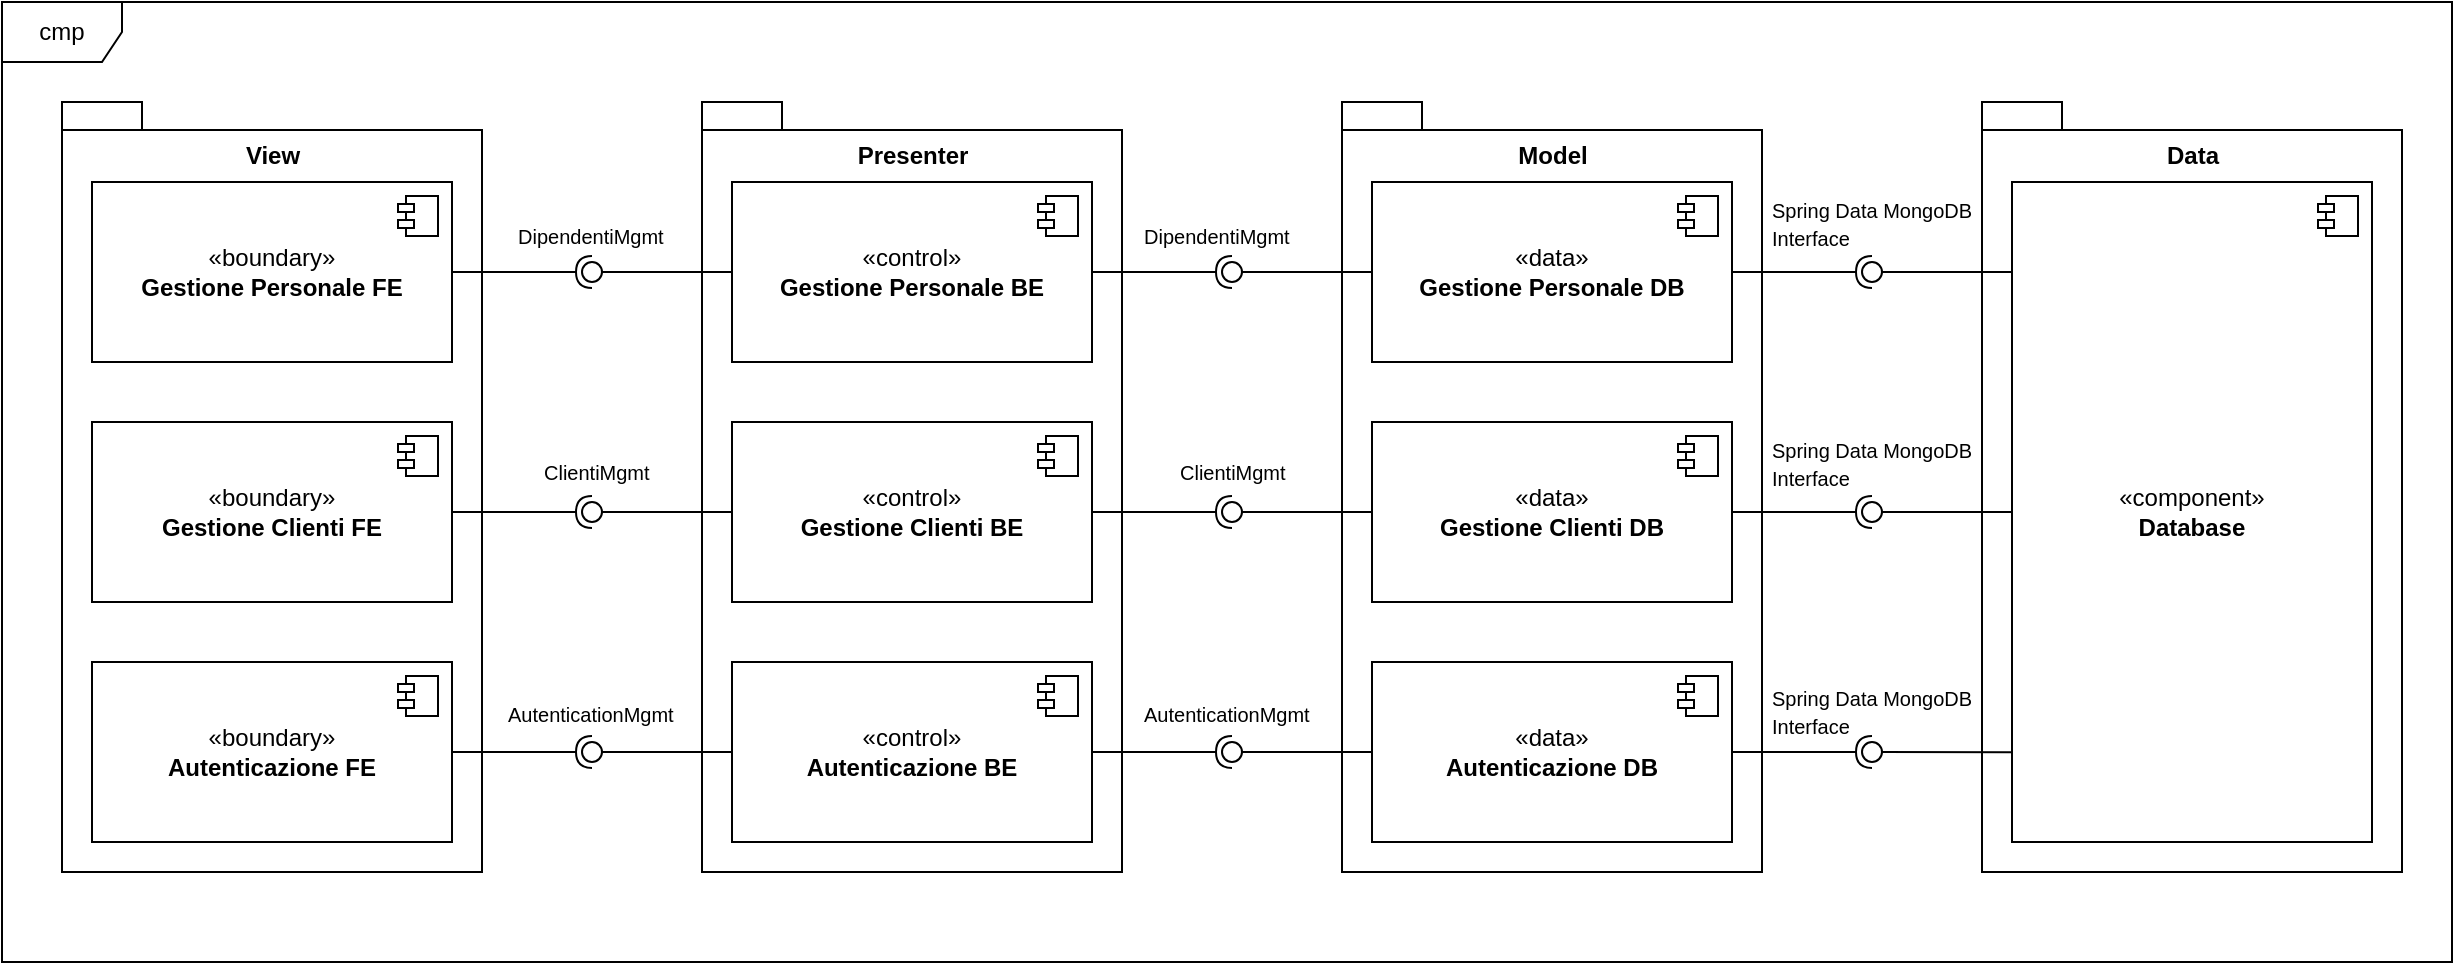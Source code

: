 <mxfile version="21.3.6" type="github">
  <diagram name="Pagina-1" id="lDi1VzPB_kH_Ddmma1Xz">
    <mxGraphModel dx="1781" dy="544" grid="1" gridSize="10" guides="1" tooltips="1" connect="1" arrows="1" fold="1" page="1" pageScale="1" pageWidth="827" pageHeight="1169" math="0" shadow="0">
      <root>
        <mxCell id="0" />
        <mxCell id="1" parent="0" />
        <mxCell id="FhLRkZk7MeBzpykhbY_E-71" value="package" style="shape=folder;fontStyle=1;spacingTop=10;tabWidth=40;tabHeight=14;tabPosition=left;html=1;whiteSpace=wrap;" parent="1" vertex="1">
          <mxGeometry x="665" y="760" width="210" height="385" as="geometry" />
        </mxCell>
        <mxCell id="FhLRkZk7MeBzpykhbY_E-72" value="package" style="shape=folder;fontStyle=1;spacingTop=10;tabWidth=40;tabHeight=14;tabPosition=left;html=1;whiteSpace=wrap;" parent="1" vertex="1">
          <mxGeometry x="985" y="760" width="210" height="385" as="geometry" />
        </mxCell>
        <mxCell id="FhLRkZk7MeBzpykhbY_E-70" value="package" style="shape=folder;fontStyle=1;spacingTop=10;tabWidth=40;tabHeight=14;tabPosition=left;html=1;whiteSpace=wrap;" parent="1" vertex="1">
          <mxGeometry x="345" y="760" width="210" height="385" as="geometry" />
        </mxCell>
        <mxCell id="FhLRkZk7MeBzpykhbY_E-66" value="package" style="shape=folder;fontStyle=1;spacingTop=10;tabWidth=40;tabHeight=14;tabPosition=left;html=1;whiteSpace=wrap;" parent="1" vertex="1">
          <mxGeometry x="25" y="760" width="210" height="385" as="geometry" />
        </mxCell>
        <mxCell id="FhLRkZk7MeBzpykhbY_E-5" value="«boundary»&lt;br&gt;&lt;b&gt;Gestione Personale FE&lt;/b&gt;" style="html=1;dropTarget=0;whiteSpace=wrap;" parent="1" vertex="1">
          <mxGeometry x="40" y="800" width="180" height="90" as="geometry" />
        </mxCell>
        <mxCell id="FhLRkZk7MeBzpykhbY_E-6" value="" style="shape=module;jettyWidth=8;jettyHeight=4;" parent="FhLRkZk7MeBzpykhbY_E-5" vertex="1">
          <mxGeometry x="1" width="20" height="20" relative="1" as="geometry">
            <mxPoint x="-27" y="7" as="offset" />
          </mxGeometry>
        </mxCell>
        <mxCell id="FhLRkZk7MeBzpykhbY_E-8" value="«boundary»&lt;br&gt;&lt;b&gt;Gestione Clienti FE&lt;/b&gt;" style="html=1;dropTarget=0;whiteSpace=wrap;" parent="1" vertex="1">
          <mxGeometry x="40" y="920" width="180" height="90" as="geometry" />
        </mxCell>
        <mxCell id="FhLRkZk7MeBzpykhbY_E-9" value="" style="shape=module;jettyWidth=8;jettyHeight=4;" parent="FhLRkZk7MeBzpykhbY_E-8" vertex="1">
          <mxGeometry x="1" width="20" height="20" relative="1" as="geometry">
            <mxPoint x="-27" y="7" as="offset" />
          </mxGeometry>
        </mxCell>
        <mxCell id="FhLRkZk7MeBzpykhbY_E-10" value="«boundary»&lt;br&gt;&lt;b&gt;Autenticazione FE&lt;/b&gt;" style="html=1;dropTarget=0;whiteSpace=wrap;" parent="1" vertex="1">
          <mxGeometry x="40" y="1040" width="180" height="90" as="geometry" />
        </mxCell>
        <mxCell id="FhLRkZk7MeBzpykhbY_E-11" value="" style="shape=module;jettyWidth=8;jettyHeight=4;" parent="FhLRkZk7MeBzpykhbY_E-10" vertex="1">
          <mxGeometry x="1" width="20" height="20" relative="1" as="geometry">
            <mxPoint x="-27" y="7" as="offset" />
          </mxGeometry>
        </mxCell>
        <mxCell id="FhLRkZk7MeBzpykhbY_E-12" value="«control»&lt;br&gt;&lt;b&gt;Gestione Personale BE&lt;/b&gt;" style="html=1;dropTarget=0;whiteSpace=wrap;" parent="1" vertex="1">
          <mxGeometry x="360" y="800" width="180" height="90" as="geometry" />
        </mxCell>
        <mxCell id="FhLRkZk7MeBzpykhbY_E-13" value="" style="shape=module;jettyWidth=8;jettyHeight=4;" parent="FhLRkZk7MeBzpykhbY_E-12" vertex="1">
          <mxGeometry x="1" width="20" height="20" relative="1" as="geometry">
            <mxPoint x="-27" y="7" as="offset" />
          </mxGeometry>
        </mxCell>
        <mxCell id="FhLRkZk7MeBzpykhbY_E-14" value="«control»&lt;br&gt;&lt;b&gt;Gestione Clienti BE&lt;/b&gt;" style="html=1;dropTarget=0;whiteSpace=wrap;" parent="1" vertex="1">
          <mxGeometry x="360" y="920" width="180" height="90" as="geometry" />
        </mxCell>
        <mxCell id="FhLRkZk7MeBzpykhbY_E-15" value="" style="shape=module;jettyWidth=8;jettyHeight=4;" parent="FhLRkZk7MeBzpykhbY_E-14" vertex="1">
          <mxGeometry x="1" width="20" height="20" relative="1" as="geometry">
            <mxPoint x="-27" y="7" as="offset" />
          </mxGeometry>
        </mxCell>
        <mxCell id="FhLRkZk7MeBzpykhbY_E-16" value="«control»&lt;br&gt;&lt;b&gt;Autenticazione BE&lt;/b&gt;" style="html=1;dropTarget=0;whiteSpace=wrap;" parent="1" vertex="1">
          <mxGeometry x="360" y="1040" width="180" height="90" as="geometry" />
        </mxCell>
        <mxCell id="FhLRkZk7MeBzpykhbY_E-17" value="" style="shape=module;jettyWidth=8;jettyHeight=4;" parent="FhLRkZk7MeBzpykhbY_E-16" vertex="1">
          <mxGeometry x="1" width="20" height="20" relative="1" as="geometry">
            <mxPoint x="-27" y="7" as="offset" />
          </mxGeometry>
        </mxCell>
        <mxCell id="FhLRkZk7MeBzpykhbY_E-18" value="«data»&lt;br&gt;&lt;b&gt;Gestione Personale DB&lt;/b&gt;" style="html=1;dropTarget=0;whiteSpace=wrap;" parent="1" vertex="1">
          <mxGeometry x="680" y="800" width="180" height="90" as="geometry" />
        </mxCell>
        <mxCell id="FhLRkZk7MeBzpykhbY_E-19" value="" style="shape=module;jettyWidth=8;jettyHeight=4;" parent="FhLRkZk7MeBzpykhbY_E-18" vertex="1">
          <mxGeometry x="1" width="20" height="20" relative="1" as="geometry">
            <mxPoint x="-27" y="7" as="offset" />
          </mxGeometry>
        </mxCell>
        <mxCell id="FhLRkZk7MeBzpykhbY_E-20" value="«data»&lt;br&gt;&lt;b&gt;Gestione Clienti DB&lt;/b&gt;" style="html=1;dropTarget=0;whiteSpace=wrap;" parent="1" vertex="1">
          <mxGeometry x="680" y="920" width="180" height="90" as="geometry" />
        </mxCell>
        <mxCell id="FhLRkZk7MeBzpykhbY_E-21" value="" style="shape=module;jettyWidth=8;jettyHeight=4;" parent="FhLRkZk7MeBzpykhbY_E-20" vertex="1">
          <mxGeometry x="1" width="20" height="20" relative="1" as="geometry">
            <mxPoint x="-27" y="7" as="offset" />
          </mxGeometry>
        </mxCell>
        <mxCell id="FhLRkZk7MeBzpykhbY_E-22" value="«data»&lt;br&gt;&lt;b&gt;Autenticazione DB&lt;/b&gt;" style="html=1;dropTarget=0;whiteSpace=wrap;" parent="1" vertex="1">
          <mxGeometry x="680" y="1040" width="180" height="90" as="geometry" />
        </mxCell>
        <mxCell id="FhLRkZk7MeBzpykhbY_E-23" value="" style="shape=module;jettyWidth=8;jettyHeight=4;" parent="FhLRkZk7MeBzpykhbY_E-22" vertex="1">
          <mxGeometry x="1" width="20" height="20" relative="1" as="geometry">
            <mxPoint x="-27" y="7" as="offset" />
          </mxGeometry>
        </mxCell>
        <mxCell id="FhLRkZk7MeBzpykhbY_E-24" value="" style="rounded=0;orthogonalLoop=1;jettySize=auto;html=1;endArrow=none;endFill=0;sketch=0;sourcePerimeterSpacing=0;targetPerimeterSpacing=0;exitX=0;exitY=0.5;exitDx=0;exitDy=0;" parent="1" source="FhLRkZk7MeBzpykhbY_E-12" target="FhLRkZk7MeBzpykhbY_E-26" edge="1">
          <mxGeometry relative="1" as="geometry">
            <mxPoint x="330" y="835" as="sourcePoint" />
          </mxGeometry>
        </mxCell>
        <mxCell id="FhLRkZk7MeBzpykhbY_E-25" value="" style="rounded=0;orthogonalLoop=1;jettySize=auto;html=1;endArrow=halfCircle;endFill=0;entryX=0.5;entryY=0.5;endSize=6;strokeWidth=1;sketch=0;entryDx=0;entryDy=0;exitX=1;exitY=0.5;exitDx=0;exitDy=0;" parent="1" source="FhLRkZk7MeBzpykhbY_E-5" target="FhLRkZk7MeBzpykhbY_E-26" edge="1">
          <mxGeometry relative="1" as="geometry">
            <mxPoint x="240" y="835" as="sourcePoint" />
          </mxGeometry>
        </mxCell>
        <mxCell id="FhLRkZk7MeBzpykhbY_E-26" value="" style="ellipse;whiteSpace=wrap;html=1;align=center;aspect=fixed;resizable=0;points=[];outlineConnect=0;sketch=0;" parent="1" vertex="1">
          <mxGeometry x="285" y="840" width="10" height="10" as="geometry" />
        </mxCell>
        <mxCell id="FhLRkZk7MeBzpykhbY_E-30" value="" style="rounded=0;orthogonalLoop=1;jettySize=auto;html=1;endArrow=none;endFill=0;sketch=0;sourcePerimeterSpacing=0;targetPerimeterSpacing=0;exitX=0;exitY=0.5;exitDx=0;exitDy=0;" parent="1" source="FhLRkZk7MeBzpykhbY_E-14" target="FhLRkZk7MeBzpykhbY_E-32" edge="1">
          <mxGeometry relative="1" as="geometry">
            <mxPoint x="270" y="965" as="sourcePoint" />
          </mxGeometry>
        </mxCell>
        <mxCell id="FhLRkZk7MeBzpykhbY_E-31" value="" style="rounded=0;orthogonalLoop=1;jettySize=auto;html=1;endArrow=halfCircle;endFill=0;entryX=0.5;entryY=0.5;endSize=6;strokeWidth=1;sketch=0;exitX=1;exitY=0.5;exitDx=0;exitDy=0;" parent="1" source="FhLRkZk7MeBzpykhbY_E-8" target="FhLRkZk7MeBzpykhbY_E-32" edge="1">
          <mxGeometry relative="1" as="geometry">
            <mxPoint x="240" y="1000" as="sourcePoint" />
          </mxGeometry>
        </mxCell>
        <mxCell id="FhLRkZk7MeBzpykhbY_E-32" value="" style="ellipse;whiteSpace=wrap;html=1;align=center;aspect=fixed;resizable=0;points=[];outlineConnect=0;sketch=0;" parent="1" vertex="1">
          <mxGeometry x="285" y="960" width="10" height="10" as="geometry" />
        </mxCell>
        <mxCell id="FhLRkZk7MeBzpykhbY_E-33" value="" style="rounded=0;orthogonalLoop=1;jettySize=auto;html=1;endArrow=none;endFill=0;sketch=0;sourcePerimeterSpacing=0;targetPerimeterSpacing=0;exitX=0;exitY=0.5;exitDx=0;exitDy=0;" parent="1" source="FhLRkZk7MeBzpykhbY_E-16" target="FhLRkZk7MeBzpykhbY_E-35" edge="1">
          <mxGeometry relative="1" as="geometry">
            <mxPoint x="270" y="1075" as="sourcePoint" />
          </mxGeometry>
        </mxCell>
        <mxCell id="FhLRkZk7MeBzpykhbY_E-34" value="" style="rounded=0;orthogonalLoop=1;jettySize=auto;html=1;endArrow=halfCircle;endFill=0;entryX=0.5;entryY=0.5;endSize=6;strokeWidth=1;sketch=0;exitX=1;exitY=0.5;exitDx=0;exitDy=0;" parent="1" source="FhLRkZk7MeBzpykhbY_E-10" target="FhLRkZk7MeBzpykhbY_E-35" edge="1">
          <mxGeometry relative="1" as="geometry">
            <mxPoint x="250" y="1090" as="sourcePoint" />
          </mxGeometry>
        </mxCell>
        <mxCell id="FhLRkZk7MeBzpykhbY_E-35" value="" style="ellipse;whiteSpace=wrap;html=1;align=center;aspect=fixed;resizable=0;points=[];outlineConnect=0;sketch=0;" parent="1" vertex="1">
          <mxGeometry x="285" y="1080" width="10" height="10" as="geometry" />
        </mxCell>
        <mxCell id="FhLRkZk7MeBzpykhbY_E-36" value="" style="rounded=0;orthogonalLoop=1;jettySize=auto;html=1;endArrow=none;endFill=0;sketch=0;sourcePerimeterSpacing=0;targetPerimeterSpacing=0;exitX=0;exitY=0.5;exitDx=0;exitDy=0;" parent="1" source="FhLRkZk7MeBzpykhbY_E-18" target="FhLRkZk7MeBzpykhbY_E-38" edge="1">
          <mxGeometry relative="1" as="geometry">
            <mxPoint x="590" y="845" as="sourcePoint" />
          </mxGeometry>
        </mxCell>
        <mxCell id="FhLRkZk7MeBzpykhbY_E-37" value="" style="rounded=0;orthogonalLoop=1;jettySize=auto;html=1;endArrow=halfCircle;endFill=0;entryX=0.5;entryY=0.5;endSize=6;strokeWidth=1;sketch=0;exitX=1;exitY=0.5;exitDx=0;exitDy=0;" parent="1" source="FhLRkZk7MeBzpykhbY_E-12" target="FhLRkZk7MeBzpykhbY_E-38" edge="1">
          <mxGeometry relative="1" as="geometry">
            <mxPoint x="600" y="870" as="sourcePoint" />
          </mxGeometry>
        </mxCell>
        <mxCell id="FhLRkZk7MeBzpykhbY_E-38" value="" style="ellipse;whiteSpace=wrap;html=1;align=center;aspect=fixed;resizable=0;points=[];outlineConnect=0;sketch=0;" parent="1" vertex="1">
          <mxGeometry x="605" y="840" width="10" height="10" as="geometry" />
        </mxCell>
        <mxCell id="FhLRkZk7MeBzpykhbY_E-39" value="" style="rounded=0;orthogonalLoop=1;jettySize=auto;html=1;endArrow=none;endFill=0;sketch=0;sourcePerimeterSpacing=0;targetPerimeterSpacing=0;" parent="1" source="FhLRkZk7MeBzpykhbY_E-20" target="FhLRkZk7MeBzpykhbY_E-41" edge="1">
          <mxGeometry relative="1" as="geometry">
            <mxPoint x="600" y="965" as="sourcePoint" />
          </mxGeometry>
        </mxCell>
        <mxCell id="FhLRkZk7MeBzpykhbY_E-40" value="" style="rounded=0;orthogonalLoop=1;jettySize=auto;html=1;endArrow=halfCircle;endFill=0;entryX=0.5;entryY=0.5;endSize=6;strokeWidth=1;sketch=0;exitX=1;exitY=0.5;exitDx=0;exitDy=0;" parent="1" source="FhLRkZk7MeBzpykhbY_E-14" target="FhLRkZk7MeBzpykhbY_E-41" edge="1">
          <mxGeometry relative="1" as="geometry">
            <mxPoint x="560" y="990" as="sourcePoint" />
          </mxGeometry>
        </mxCell>
        <mxCell id="FhLRkZk7MeBzpykhbY_E-41" value="" style="ellipse;whiteSpace=wrap;html=1;align=center;aspect=fixed;resizable=0;points=[];outlineConnect=0;sketch=0;" parent="1" vertex="1">
          <mxGeometry x="605" y="960" width="10" height="10" as="geometry" />
        </mxCell>
        <mxCell id="FhLRkZk7MeBzpykhbY_E-42" value="" style="rounded=0;orthogonalLoop=1;jettySize=auto;html=1;endArrow=none;endFill=0;sketch=0;sourcePerimeterSpacing=0;targetPerimeterSpacing=0;" parent="1" source="FhLRkZk7MeBzpykhbY_E-22" target="FhLRkZk7MeBzpykhbY_E-44" edge="1">
          <mxGeometry relative="1" as="geometry">
            <mxPoint x="590" y="1085" as="sourcePoint" />
          </mxGeometry>
        </mxCell>
        <mxCell id="FhLRkZk7MeBzpykhbY_E-43" value="" style="rounded=0;orthogonalLoop=1;jettySize=auto;html=1;endArrow=halfCircle;endFill=0;entryX=0.5;entryY=0.5;endSize=6;strokeWidth=1;sketch=0;exitX=1;exitY=0.5;exitDx=0;exitDy=0;" parent="1" source="FhLRkZk7MeBzpykhbY_E-16" target="FhLRkZk7MeBzpykhbY_E-44" edge="1">
          <mxGeometry relative="1" as="geometry">
            <mxPoint x="600" y="1100" as="sourcePoint" />
          </mxGeometry>
        </mxCell>
        <mxCell id="FhLRkZk7MeBzpykhbY_E-44" value="" style="ellipse;whiteSpace=wrap;html=1;align=center;aspect=fixed;resizable=0;points=[];outlineConnect=0;sketch=0;" parent="1" vertex="1">
          <mxGeometry x="605" y="1080" width="10" height="10" as="geometry" />
        </mxCell>
        <mxCell id="FhLRkZk7MeBzpykhbY_E-45" value="«component»&lt;br&gt;&lt;b&gt;Database&lt;/b&gt;" style="html=1;dropTarget=0;whiteSpace=wrap;" parent="1" vertex="1">
          <mxGeometry x="1000" y="800" width="180" height="330" as="geometry" />
        </mxCell>
        <mxCell id="FhLRkZk7MeBzpykhbY_E-46" value="" style="shape=module;jettyWidth=8;jettyHeight=4;" parent="FhLRkZk7MeBzpykhbY_E-45" vertex="1">
          <mxGeometry x="1" width="20" height="20" relative="1" as="geometry">
            <mxPoint x="-27" y="7" as="offset" />
          </mxGeometry>
        </mxCell>
        <mxCell id="FhLRkZk7MeBzpykhbY_E-47" value="" style="rounded=0;orthogonalLoop=1;jettySize=auto;html=1;endArrow=none;endFill=0;sketch=0;sourcePerimeterSpacing=0;targetPerimeterSpacing=0;" parent="1" target="FhLRkZk7MeBzpykhbY_E-49" edge="1">
          <mxGeometry relative="1" as="geometry">
            <mxPoint x="1000" y="845" as="sourcePoint" />
          </mxGeometry>
        </mxCell>
        <mxCell id="FhLRkZk7MeBzpykhbY_E-48" value="" style="rounded=0;orthogonalLoop=1;jettySize=auto;html=1;endArrow=halfCircle;endFill=0;entryX=0.5;entryY=0.5;endSize=6;strokeWidth=1;sketch=0;exitX=1;exitY=0.5;exitDx=0;exitDy=0;" parent="1" source="FhLRkZk7MeBzpykhbY_E-18" target="FhLRkZk7MeBzpykhbY_E-49" edge="1">
          <mxGeometry relative="1" as="geometry">
            <mxPoint x="900" y="870" as="sourcePoint" />
          </mxGeometry>
        </mxCell>
        <mxCell id="FhLRkZk7MeBzpykhbY_E-49" value="" style="ellipse;whiteSpace=wrap;html=1;align=center;aspect=fixed;resizable=0;points=[];outlineConnect=0;sketch=0;" parent="1" vertex="1">
          <mxGeometry x="925" y="840" width="10" height="10" as="geometry" />
        </mxCell>
        <mxCell id="FhLRkZk7MeBzpykhbY_E-50" value="" style="rounded=0;orthogonalLoop=1;jettySize=auto;html=1;endArrow=none;endFill=0;sketch=0;sourcePerimeterSpacing=0;targetPerimeterSpacing=0;exitX=0;exitY=0.5;exitDx=0;exitDy=0;" parent="1" source="FhLRkZk7MeBzpykhbY_E-45" target="FhLRkZk7MeBzpykhbY_E-52" edge="1">
          <mxGeometry relative="1" as="geometry">
            <mxPoint x="980" y="965" as="sourcePoint" />
          </mxGeometry>
        </mxCell>
        <mxCell id="FhLRkZk7MeBzpykhbY_E-51" value="" style="rounded=0;orthogonalLoop=1;jettySize=auto;html=1;endArrow=halfCircle;endFill=0;entryX=0.5;entryY=0.5;endSize=6;strokeWidth=1;sketch=0;exitX=1;exitY=0.5;exitDx=0;exitDy=0;" parent="1" source="FhLRkZk7MeBzpykhbY_E-20" target="FhLRkZk7MeBzpykhbY_E-52" edge="1">
          <mxGeometry relative="1" as="geometry">
            <mxPoint x="900" y="1000" as="sourcePoint" />
          </mxGeometry>
        </mxCell>
        <mxCell id="FhLRkZk7MeBzpykhbY_E-52" value="" style="ellipse;whiteSpace=wrap;html=1;align=center;aspect=fixed;resizable=0;points=[];outlineConnect=0;sketch=0;" parent="1" vertex="1">
          <mxGeometry x="925" y="960" width="10" height="10" as="geometry" />
        </mxCell>
        <mxCell id="FhLRkZk7MeBzpykhbY_E-53" value="" style="rounded=0;orthogonalLoop=1;jettySize=auto;html=1;endArrow=none;endFill=0;sketch=0;sourcePerimeterSpacing=0;targetPerimeterSpacing=0;exitX=-0.001;exitY=0.864;exitDx=0;exitDy=0;exitPerimeter=0;" parent="1" source="FhLRkZk7MeBzpykhbY_E-45" target="FhLRkZk7MeBzpykhbY_E-55" edge="1">
          <mxGeometry relative="1" as="geometry">
            <mxPoint x="980" y="1085" as="sourcePoint" />
          </mxGeometry>
        </mxCell>
        <mxCell id="FhLRkZk7MeBzpykhbY_E-54" value="" style="rounded=0;orthogonalLoop=1;jettySize=auto;html=1;endArrow=halfCircle;endFill=0;entryX=0.5;entryY=0.5;endSize=6;strokeWidth=1;sketch=0;exitX=1;exitY=0.5;exitDx=0;exitDy=0;" parent="1" source="FhLRkZk7MeBzpykhbY_E-22" target="FhLRkZk7MeBzpykhbY_E-55" edge="1">
          <mxGeometry relative="1" as="geometry">
            <mxPoint x="900" y="1100" as="sourcePoint" />
          </mxGeometry>
        </mxCell>
        <mxCell id="FhLRkZk7MeBzpykhbY_E-55" value="" style="ellipse;whiteSpace=wrap;html=1;align=center;aspect=fixed;resizable=0;points=[];outlineConnect=0;sketch=0;" parent="1" vertex="1">
          <mxGeometry x="925" y="1080" width="10" height="10" as="geometry" />
        </mxCell>
        <mxCell id="FhLRkZk7MeBzpykhbY_E-57" value="&lt;font style=&quot;font-size: 10px;&quot;&gt;DipendentiMgmt&lt;/font&gt;" style="text;strokeColor=none;fillColor=none;align=left;verticalAlign=top;spacingLeft=4;spacingRight=4;overflow=hidden;rotatable=0;points=[[0,0.5],[1,0.5]];portConstraint=eastwest;whiteSpace=wrap;html=1;" parent="1" vertex="1">
          <mxGeometry x="247" y="813" width="100" height="30" as="geometry" />
        </mxCell>
        <mxCell id="FhLRkZk7MeBzpykhbY_E-58" value="&lt;font style=&quot;font-size: 10px;&quot;&gt;DipendentiMgmt&lt;/font&gt;" style="text;strokeColor=none;fillColor=none;align=left;verticalAlign=top;spacingLeft=4;spacingRight=4;overflow=hidden;rotatable=0;points=[[0,0.5],[1,0.5]];portConstraint=eastwest;whiteSpace=wrap;html=1;" parent="1" vertex="1">
          <mxGeometry x="560" y="813" width="100" height="30" as="geometry" />
        </mxCell>
        <mxCell id="FhLRkZk7MeBzpykhbY_E-59" value="&lt;font style=&quot;font-size: 10px;&quot;&gt;ClientiMgmt&lt;/font&gt;" style="text;strokeColor=none;fillColor=none;align=left;verticalAlign=top;spacingLeft=4;spacingRight=4;overflow=hidden;rotatable=0;points=[[0,0.5],[1,0.5]];portConstraint=eastwest;whiteSpace=wrap;html=1;" parent="1" vertex="1">
          <mxGeometry x="260" y="931" width="100" height="30" as="geometry" />
        </mxCell>
        <mxCell id="FhLRkZk7MeBzpykhbY_E-60" value="&lt;font style=&quot;font-size: 10px;&quot;&gt;ClientiMgmt&lt;/font&gt;" style="text;strokeColor=none;fillColor=none;align=left;verticalAlign=top;spacingLeft=4;spacingRight=4;overflow=hidden;rotatable=0;points=[[0,0.5],[1,0.5]];portConstraint=eastwest;whiteSpace=wrap;html=1;" parent="1" vertex="1">
          <mxGeometry x="578" y="931" width="100" height="30" as="geometry" />
        </mxCell>
        <mxCell id="FhLRkZk7MeBzpykhbY_E-61" value="&lt;font style=&quot;font-size: 10px;&quot;&gt;AutenticationMgmt&lt;/font&gt;" style="text;strokeColor=none;fillColor=none;align=left;verticalAlign=top;spacingLeft=4;spacingRight=4;overflow=hidden;rotatable=0;points=[[0,0.5],[1,0.5]];portConstraint=eastwest;whiteSpace=wrap;html=1;" parent="1" vertex="1">
          <mxGeometry x="242" y="1052" width="100" height="30" as="geometry" />
        </mxCell>
        <mxCell id="FhLRkZk7MeBzpykhbY_E-62" value="&lt;font style=&quot;font-size: 10px;&quot;&gt;AutenticationMgmt&lt;/font&gt;" style="text;strokeColor=none;fillColor=none;align=left;verticalAlign=top;spacingLeft=4;spacingRight=4;overflow=hidden;rotatable=0;points=[[0,0.5],[1,0.5]];portConstraint=eastwest;whiteSpace=wrap;html=1;" parent="1" vertex="1">
          <mxGeometry x="560" y="1052" width="100" height="30" as="geometry" />
        </mxCell>
        <mxCell id="FhLRkZk7MeBzpykhbY_E-63" value="&lt;font style=&quot;font-size: 10px;&quot;&gt;Spring Data MongoDB Interface&lt;/font&gt;" style="text;strokeColor=none;fillColor=none;align=left;verticalAlign=top;spacingLeft=4;spacingRight=4;overflow=hidden;rotatable=0;points=[[0,0.5],[1,0.5]];portConstraint=eastwest;whiteSpace=wrap;html=1;" parent="1" vertex="1">
          <mxGeometry x="874" y="800" width="120" height="30" as="geometry" />
        </mxCell>
        <mxCell id="FhLRkZk7MeBzpykhbY_E-64" value="&lt;font style=&quot;font-size: 10px;&quot;&gt;Spring Data MongoDB Interface&lt;/font&gt;" style="text;strokeColor=none;fillColor=none;align=left;verticalAlign=top;spacingLeft=4;spacingRight=4;overflow=hidden;rotatable=0;points=[[0,0.5],[1,0.5]];portConstraint=eastwest;whiteSpace=wrap;html=1;" parent="1" vertex="1">
          <mxGeometry x="874" y="920" width="120" height="30" as="geometry" />
        </mxCell>
        <mxCell id="FhLRkZk7MeBzpykhbY_E-65" value="&lt;font style=&quot;font-size: 10px;&quot;&gt;Spring Data MongoDB Interface&lt;/font&gt;" style="text;strokeColor=none;fillColor=none;align=left;verticalAlign=top;spacingLeft=4;spacingRight=4;overflow=hidden;rotatable=0;points=[[0,0.5],[1,0.5]];portConstraint=eastwest;whiteSpace=wrap;html=1;" parent="1" vertex="1">
          <mxGeometry x="874" y="1044" width="120" height="30" as="geometry" />
        </mxCell>
        <mxCell id="FhLRkZk7MeBzpykhbY_E-73" value="View" style="text;align=center;fontStyle=1;verticalAlign=middle;spacingLeft=3;spacingRight=3;strokeColor=none;rotatable=0;points=[[0,0.5],[1,0.5]];portConstraint=eastwest;html=1;" parent="1" vertex="1">
          <mxGeometry x="90" y="774" width="80" height="26" as="geometry" />
        </mxCell>
        <mxCell id="FhLRkZk7MeBzpykhbY_E-74" value="Presenter" style="text;align=center;fontStyle=1;verticalAlign=middle;spacingLeft=3;spacingRight=3;strokeColor=none;rotatable=0;points=[[0,0.5],[1,0.5]];portConstraint=eastwest;html=1;" parent="1" vertex="1">
          <mxGeometry x="410" y="774" width="80" height="26" as="geometry" />
        </mxCell>
        <mxCell id="FhLRkZk7MeBzpykhbY_E-75" value="Model" style="text;align=center;fontStyle=1;verticalAlign=middle;spacingLeft=3;spacingRight=3;strokeColor=none;rotatable=0;points=[[0,0.5],[1,0.5]];portConstraint=eastwest;html=1;" parent="1" vertex="1">
          <mxGeometry x="730" y="774" width="80" height="26" as="geometry" />
        </mxCell>
        <mxCell id="FhLRkZk7MeBzpykhbY_E-76" value="Data" style="text;align=center;fontStyle=1;verticalAlign=middle;spacingLeft=3;spacingRight=3;strokeColor=none;rotatable=0;points=[[0,0.5],[1,0.5]];portConstraint=eastwest;html=1;" parent="1" vertex="1">
          <mxGeometry x="1050" y="774" width="80" height="26" as="geometry" />
        </mxCell>
        <mxCell id="FhLRkZk7MeBzpykhbY_E-77" value="cmp" style="shape=umlFrame;whiteSpace=wrap;html=1;pointerEvents=0;" parent="1" vertex="1">
          <mxGeometry x="-5" y="710" width="1225" height="480" as="geometry" />
        </mxCell>
      </root>
    </mxGraphModel>
  </diagram>
</mxfile>
